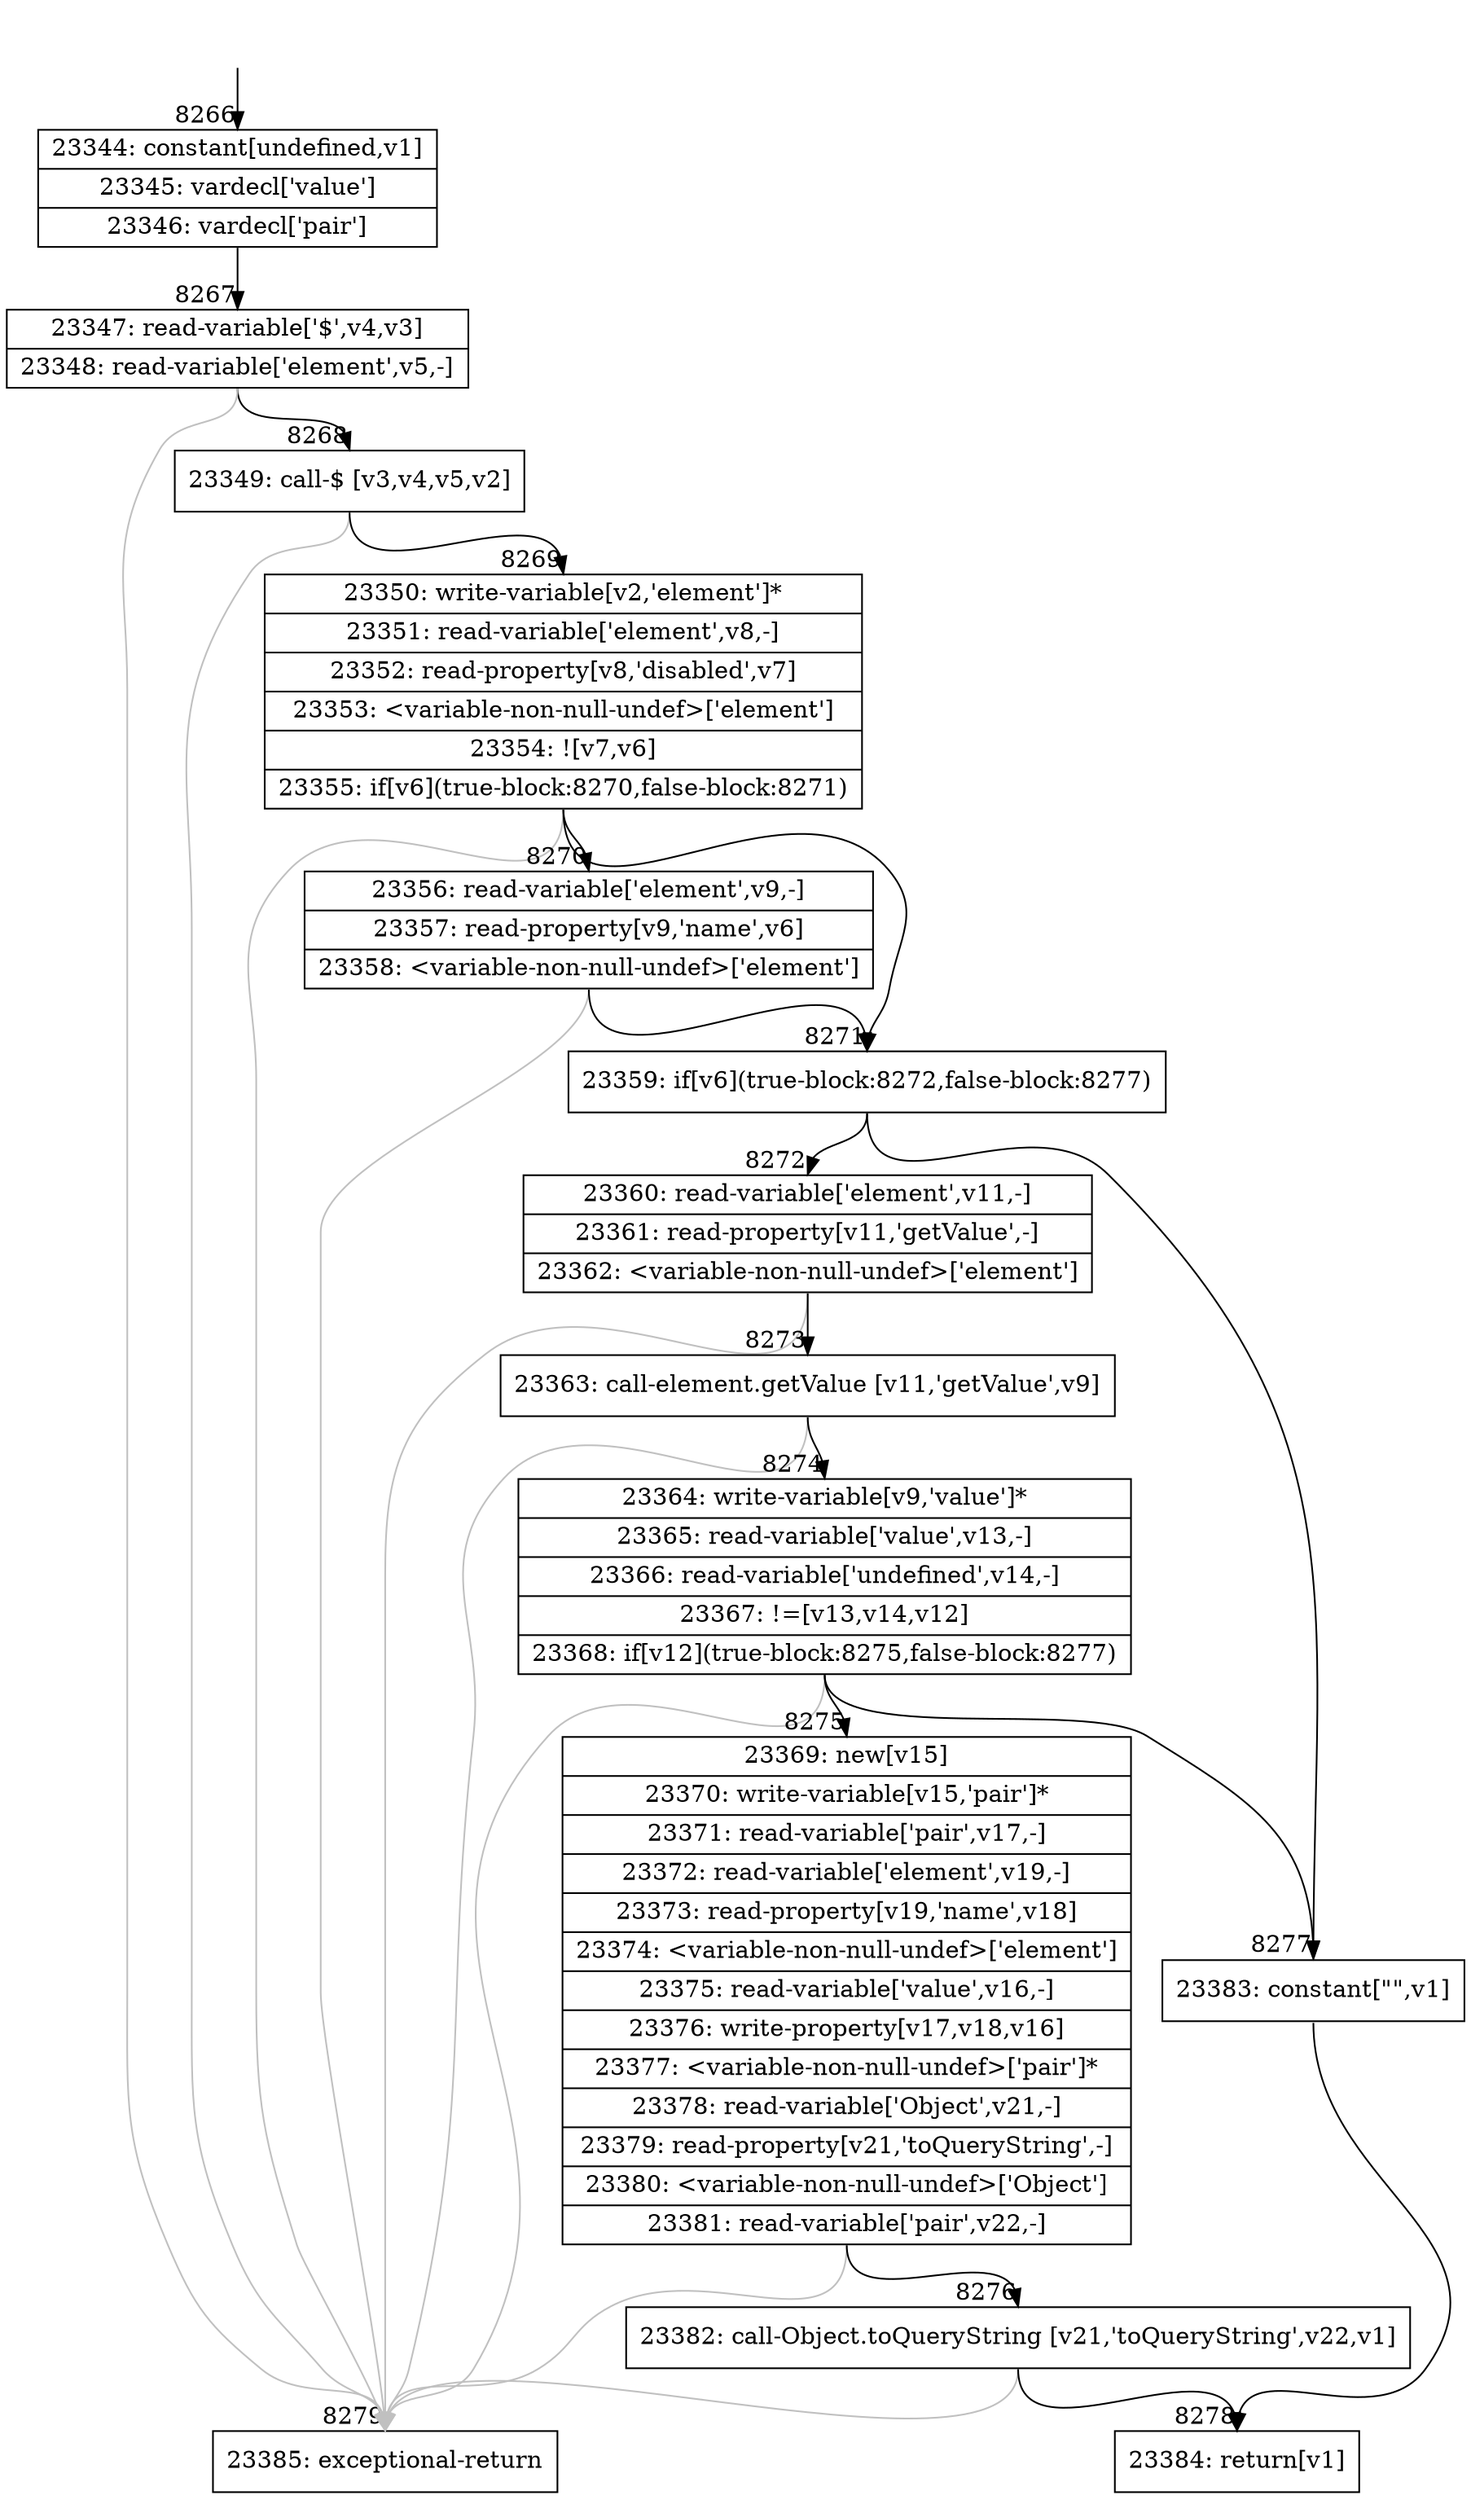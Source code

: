 digraph {
rankdir="TD"
BB_entry611[shape=none,label=""];
BB_entry611 -> BB8266 [tailport=s, headport=n, headlabel="    8266"]
BB8266 [shape=record label="{23344: constant[undefined,v1]|23345: vardecl['value']|23346: vardecl['pair']}" ] 
BB8266 -> BB8267 [tailport=s, headport=n, headlabel="      8267"]
BB8267 [shape=record label="{23347: read-variable['$',v4,v3]|23348: read-variable['element',v5,-]}" ] 
BB8267 -> BB8268 [tailport=s, headport=n, headlabel="      8268"]
BB8267 -> BB8279 [tailport=s, headport=n, color=gray, headlabel="      8279"]
BB8268 [shape=record label="{23349: call-$ [v3,v4,v5,v2]}" ] 
BB8268 -> BB8269 [tailport=s, headport=n, headlabel="      8269"]
BB8268 -> BB8279 [tailport=s, headport=n, color=gray]
BB8269 [shape=record label="{23350: write-variable[v2,'element']*|23351: read-variable['element',v8,-]|23352: read-property[v8,'disabled',v7]|23353: \<variable-non-null-undef\>['element']|23354: ![v7,v6]|23355: if[v6](true-block:8270,false-block:8271)}" ] 
BB8269 -> BB8271 [tailport=s, headport=n, headlabel="      8271"]
BB8269 -> BB8270 [tailport=s, headport=n, headlabel="      8270"]
BB8269 -> BB8279 [tailport=s, headport=n, color=gray]
BB8270 [shape=record label="{23356: read-variable['element',v9,-]|23357: read-property[v9,'name',v6]|23358: \<variable-non-null-undef\>['element']}" ] 
BB8270 -> BB8271 [tailport=s, headport=n]
BB8270 -> BB8279 [tailport=s, headport=n, color=gray]
BB8271 [shape=record label="{23359: if[v6](true-block:8272,false-block:8277)}" ] 
BB8271 -> BB8272 [tailport=s, headport=n, headlabel="      8272"]
BB8271 -> BB8277 [tailport=s, headport=n, headlabel="      8277"]
BB8272 [shape=record label="{23360: read-variable['element',v11,-]|23361: read-property[v11,'getValue',-]|23362: \<variable-non-null-undef\>['element']}" ] 
BB8272 -> BB8273 [tailport=s, headport=n, headlabel="      8273"]
BB8272 -> BB8279 [tailport=s, headport=n, color=gray]
BB8273 [shape=record label="{23363: call-element.getValue [v11,'getValue',v9]}" ] 
BB8273 -> BB8274 [tailport=s, headport=n, headlabel="      8274"]
BB8273 -> BB8279 [tailport=s, headport=n, color=gray]
BB8274 [shape=record label="{23364: write-variable[v9,'value']*|23365: read-variable['value',v13,-]|23366: read-variable['undefined',v14,-]|23367: !=[v13,v14,v12]|23368: if[v12](true-block:8275,false-block:8277)}" ] 
BB8274 -> BB8275 [tailport=s, headport=n, headlabel="      8275"]
BB8274 -> BB8277 [tailport=s, headport=n]
BB8274 -> BB8279 [tailport=s, headport=n, color=gray]
BB8275 [shape=record label="{23369: new[v15]|23370: write-variable[v15,'pair']*|23371: read-variable['pair',v17,-]|23372: read-variable['element',v19,-]|23373: read-property[v19,'name',v18]|23374: \<variable-non-null-undef\>['element']|23375: read-variable['value',v16,-]|23376: write-property[v17,v18,v16]|23377: \<variable-non-null-undef\>['pair']*|23378: read-variable['Object',v21,-]|23379: read-property[v21,'toQueryString',-]|23380: \<variable-non-null-undef\>['Object']|23381: read-variable['pair',v22,-]}" ] 
BB8275 -> BB8276 [tailport=s, headport=n, headlabel="      8276"]
BB8275 -> BB8279 [tailport=s, headport=n, color=gray]
BB8276 [shape=record label="{23382: call-Object.toQueryString [v21,'toQueryString',v22,v1]}" ] 
BB8276 -> BB8278 [tailport=s, headport=n, headlabel="      8278"]
BB8276 -> BB8279 [tailport=s, headport=n, color=gray]
BB8277 [shape=record label="{23383: constant[\"\",v1]}" ] 
BB8277 -> BB8278 [tailport=s, headport=n]
BB8278 [shape=record label="{23384: return[v1]}" ] 
BB8279 [shape=record label="{23385: exceptional-return}" ] 
//#$~ 6411
}
